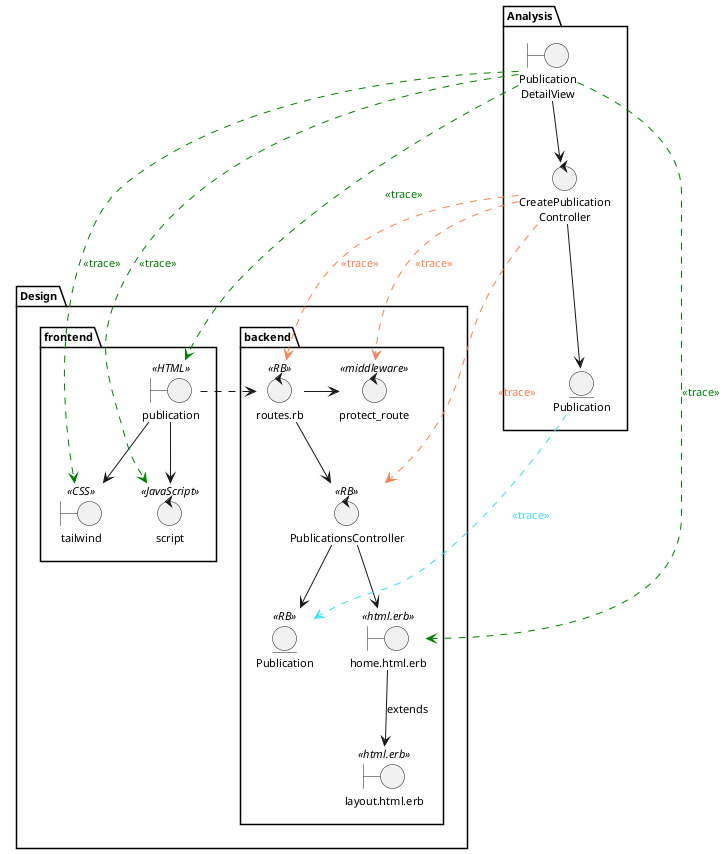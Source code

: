 @startuml
skinparam style strictuml
skinparam defaultTextAlignment center
skinparam defaultFontSize 11

package Analysis{
    boundary "Publication\nDetailView" as PublicationDetailViewAnalysis
    entity "Publication" as PublicationAnalysis
    control "CreatePublication\nController" as CreatePublicationControllerAnalysis

    PublicationDetailViewAnalysis --> CreatePublicationControllerAnalysis
    CreatePublicationControllerAnalysis --> PublicationAnalysis
}

package Design{
    package backend {
        boundary "home.html.erb" as PublicationDetailView << html.erb >>
        boundary "layout.html.erb" as mainLayoutProfileView << html.erb >>
        control "PublicationsController" as PublicationController << RB >>
        control "routes.rb" as Router << RB >>
        control protect_route << middleware >>
        entity Publication << RB >>
    }
    package frontend {
        boundary "publication" as PublicationHtml << HTML >>
        boundary "tailwind" as outputCss << CSS >>
        control script << JavaScript >>
    }

    PublicationHtml -d-> outputCss
    PublicationHtml -d-> script
    PublicationHtml .r.> Router
    Router -> protect_route
    Router -d-> PublicationController
    PublicationController -d-> PublicationDetailView
    PublicationController -d-> Publication
    PublicationDetailView -d-> mainLayoutProfileView: extends

}

'trace
PublicationDetailViewAnalysis .[#green].> PublicationHtml : <font color=green><<trace>></font>
PublicationDetailViewAnalysis .[#green].> script : <font color=green><<trace>></font>
PublicationDetailViewAnalysis .[#green].> outputCss : <font color=green><<trace>></font>
PublicationDetailViewAnalysis .[#green].> PublicationDetailView : <font color=green><<trace>></font>

CreatePublicationControllerAnalysis .[#coral].> Router : <font color=coral><<trace>></font>
CreatePublicationControllerAnalysis .[#coral].> PublicationController : <font color=coral><<trace>></font>
CreatePublicationControllerAnalysis .[#coral].> protect_route : <font color=coral><<trace>></font>
' CreatePublicationControllerAnalysis .[#coral].> uploadSingle : <font color=coral><<trace>></font>
' CreatePublicationControllerAnalysis .[#coral].> script : <font color=coral><<trace>></font>

PublicationAnalysis .[#3cdfff].> Publication : <font color=3cdfff><<trace>></font>

@enduml